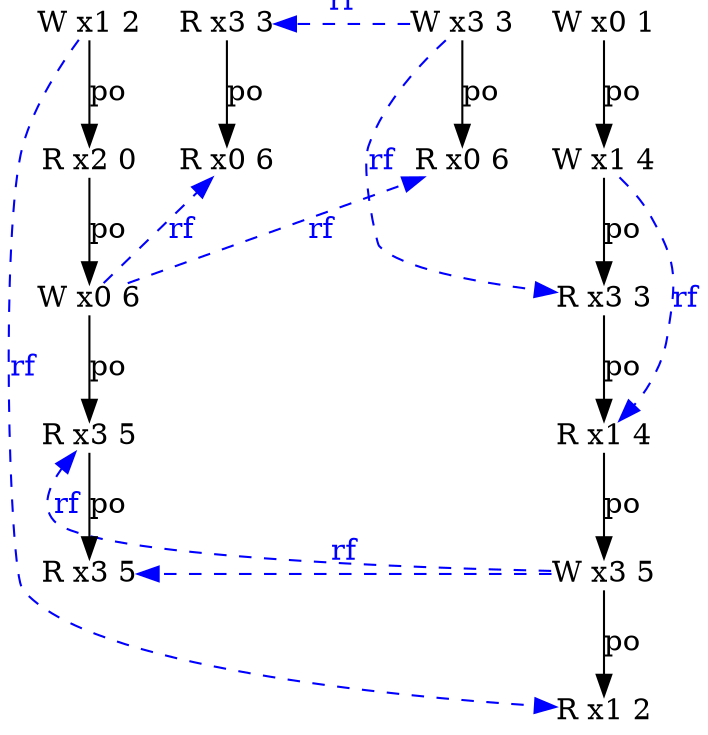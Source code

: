 digraph g {
  n2_0 [type=W,loc=1,th=2,idx=0,label="W x1 2",pos="2,0!",shape=plain];
  n1_0 [type=W,loc=0,th=1,idx=0,label="W x0 1",pos="1,0!",shape=plain];
  n1_4 [type=W,loc=3,th=1,idx=4,label="W x3 5",pos="1,-4!",shape=plain];
  n1_2 [type=R,loc=3,th=1,idx=2,label="R x3 3",pos="1,-2!",shape=plain];
  n1_1 [type=W,loc=1,th=1,idx=1,label="W x1 4",pos="1,-1!",shape=plain];
  n1_3 [type=R,loc=1,th=1,idx=3,label="R x1 4",pos="1,-3!",shape=plain];
  n2_3 [type=R,loc=3,th=2,idx=3,label="R x3 5",pos="2,-3!",shape=plain];
  n0_1 [type=R,loc=0,th=0,idx=1,label="R x0 6",pos="0,-1!",shape=plain];
  n0_0 [type=R,loc=3,th=0,idx=0,label="R x3 3",pos="0,0!",shape=plain];
  n1_5 [type=R,loc=1,th=1,idx=5,label="R x1 2",pos="1,-5!",shape=plain];
  n3_1 [type=R,loc=0,th=3,idx=1,label="R x0 6",pos="3,-1!",shape=plain];
  n2_4 [type=R,loc=3,th=2,idx=4,label="R x3 5",pos="2,-4!",shape=plain];
  n3_0 [type=W,loc=3,th=3,idx=0,label="W x3 3",pos="3,0!",shape=plain];
  n2_2 [type=W,loc=0,th=2,idx=2,label="W x0 6",pos="2,-2!",shape=plain];
  n2_1 [type=R,loc=2,th=2,idx=1,label="R x2 0",pos="2,-1!",shape=plain];
  n0_0 -> n0_1 [label="po"];
  n1_2 -> n1_3 [label="po"];
  n2_1 -> n2_2 [label="po"];
  n2_2 -> n2_3 [label="po"];
  n3_0 -> n3_1 [label="po"];
  n1_0 -> n1_1 [label="po"];
  n1_4 -> n1_5 [label="po"];
  n1_1 -> n1_2 [label="po"];
  n1_3 -> n1_4 [label="po"];
  n2_3 -> n2_4 [label="po"];
  n2_0 -> n2_1 [label="po"];
  n2_2 -> n0_1 [from_th=2,to_th=0,from_idx=2,to_idx=1,constraint=false,style=dashed,label="rf",fontcolor=blue,color=blue];
  n3_0 -> n0_0 [from_th=3,to_th=0,from_idx=0,to_idx=0,constraint=false,style=dashed,label="rf",fontcolor=blue,color=blue];
  n3_0 -> n1_2 [from_th=3,to_th=1,from_idx=0,to_idx=2,constraint=false,style=dashed,label="rf",fontcolor=blue,color=blue];
  n2_2 -> n3_1 [from_th=2,to_th=3,from_idx=2,to_idx=1,constraint=false,style=dashed,label="rf",fontcolor=blue,color=blue];
  n1_1 -> n1_3 [from_th=1,to_th=1,from_idx=1,to_idx=3,constraint=false,style=dashed,label="rf",fontcolor=blue,color=blue];
  n2_0 -> n1_5 [from_th=2,to_th=1,from_idx=0,to_idx=5,constraint=false,style=dashed,label="rf",fontcolor=blue,color=blue];
  n1_4 -> n2_3 [from_th=1,to_th=2,from_idx=4,to_idx=3,constraint=false,style=dashed,label="rf",fontcolor=blue,color=blue];
  n1_4 -> n2_4 [from_th=1,to_th=2,from_idx=4,to_idx=4,constraint=false,style=dashed,label="rf",fontcolor=blue,color=blue];
}
